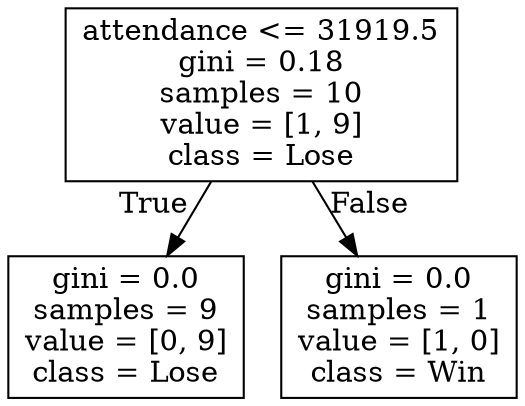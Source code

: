 digraph Tree {
node [shape=box] ;
0 [label="attendance <= 31919.5\ngini = 0.18\nsamples = 10\nvalue = [1, 9]\nclass = Lose"] ;
1 [label="gini = 0.0\nsamples = 9\nvalue = [0, 9]\nclass = Lose"] ;
0 -> 1 [labeldistance=2.5, labelangle=45, headlabel="True"] ;
2 [label="gini = 0.0\nsamples = 1\nvalue = [1, 0]\nclass = Win"] ;
0 -> 2 [labeldistance=2.5, labelangle=-45, headlabel="False"] ;
}